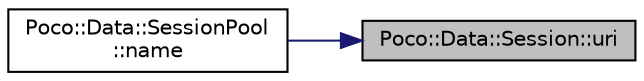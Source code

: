digraph "Poco::Data::Session::uri"
{
 // LATEX_PDF_SIZE
  edge [fontname="Helvetica",fontsize="10",labelfontname="Helvetica",labelfontsize="10"];
  node [fontname="Helvetica",fontsize="10",shape=record];
  rankdir="RL";
  Node1 [label="Poco::Data::Session::uri",height=0.2,width=0.4,color="black", fillcolor="grey75", style="filled", fontcolor="black",tooltip="Returns the connector name for this session."];
  Node1 -> Node2 [dir="back",color="midnightblue",fontsize="10",style="solid"];
  Node2 [label="Poco::Data::SessionPool\l::name",height=0.2,width=0.4,color="black", fillcolor="white", style="filled",URL="$classPoco_1_1Data_1_1SessionPool.html#ad8faa4cb99658f577b8c211923ba4141",tooltip="Returns the name for this pool."];
}
